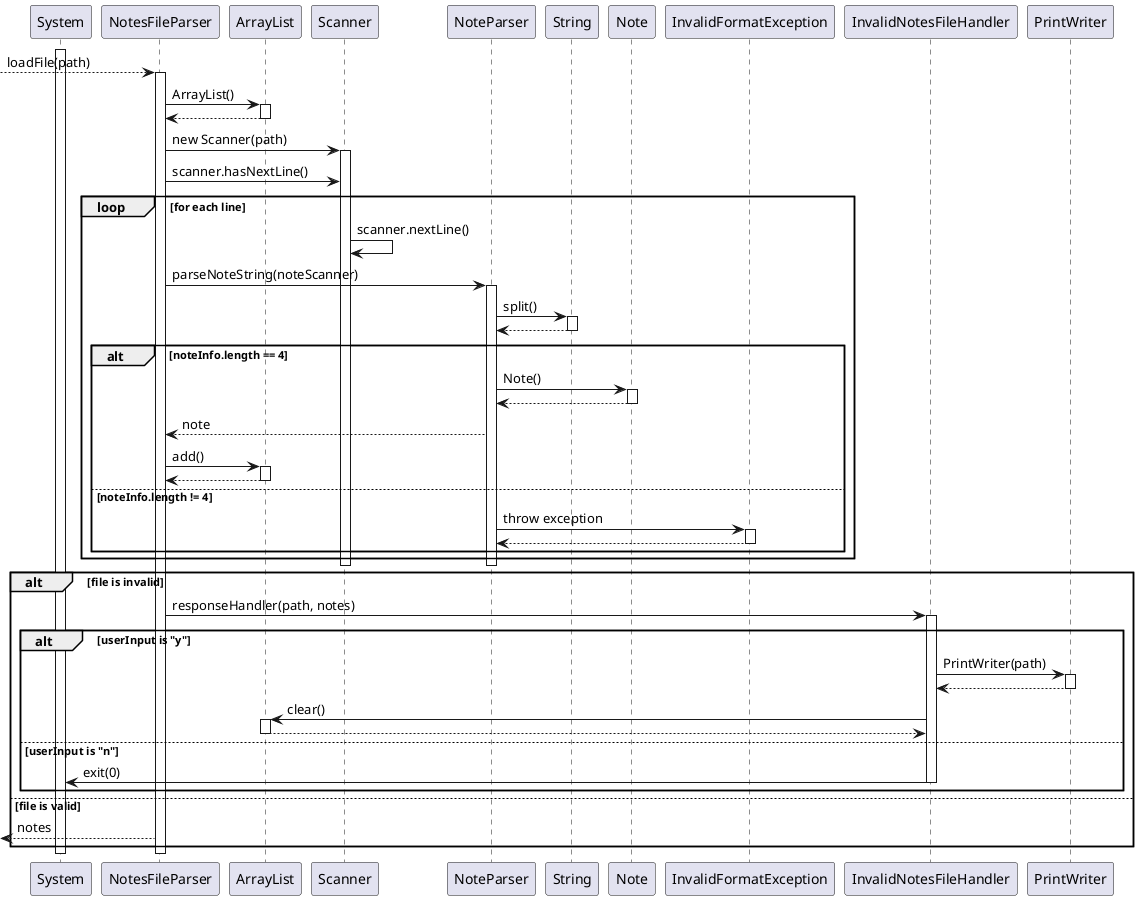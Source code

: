 @startuml
activate System

--> NotesFileParser: loadFile(path)
activate NotesFileParser
NotesFileParser -> ArrayList: ArrayList()
activate ArrayList
ArrayList --> NotesFileParser
deactivate ArrayList
NotesFileParser -> Scanner: new Scanner(path)
activate Scanner
NotesFileParser -> Scanner: scanner.hasNextLine()
loop for each line
    Scanner -> Scanner: scanner.nextLine()
    NotesFileParser -> NoteParser: parseNoteString(noteScanner)
    activate NoteParser
    NoteParser -> String: split()
    activate String
    String --> NoteParser
    deactivate String
    alt noteInfo.length == 4
        NoteParser -> Note: Note()
        activate Note
        Note --> NoteParser
        deactivate Note
        NoteParser --> NotesFileParser: note
        NotesFileParser -> ArrayList: add()
        activate ArrayList
        ArrayList --> NotesFileParser
        deactivate ArrayList
    else noteInfo.length != 4
            NoteParser -> InvalidFormatException: throw exception
            activate InvalidFormatException
            InvalidFormatException --> NoteParser
            deactivate InvalidFormatException
    end
end
deactivate NoteParser
deactivate Scanner

alt file is invalid
    NotesFileParser -> InvalidNotesFileHandler: responseHandler(path, notes)
    activate InvalidNotesFileHandler
    alt userInput is "y"
        InvalidNotesFileHandler -> PrintWriter: PrintWriter(path)
        activate PrintWriter
        PrintWriter --> InvalidNotesFileHandler
        deactivate PrintWriter
        InvalidNotesFileHandler -> ArrayList: clear()
        activate ArrayList
        ArrayList --> InvalidNotesFileHandler
        deactivate ArrayList
    else userInput is "n"
        InvalidNotesFileHandler -> System: exit(0)
            deactivate InvalidNotesFileHandler
    end
else file is valid
    <-- NotesFileParser: notes
end

deactivate NotesFileParser

deactivate System

@enduml

